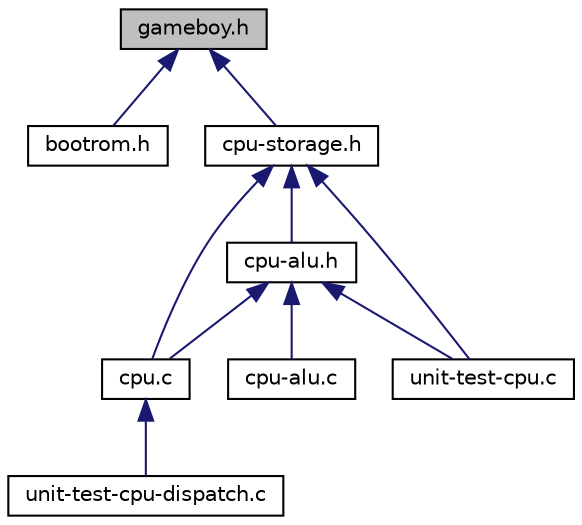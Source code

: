 digraph "gameboy.h"
{
  edge [fontname="Helvetica",fontsize="10",labelfontname="Helvetica",labelfontsize="10"];
  node [fontname="Helvetica",fontsize="10",shape=record];
  Node23 [label="gameboy.h",height=0.2,width=0.4,color="black", fillcolor="grey75", style="filled", fontcolor="black"];
  Node23 -> Node24 [dir="back",color="midnightblue",fontsize="10",style="solid",fontname="Helvetica"];
  Node24 [label="bootrom.h",height=0.2,width=0.4,color="black", fillcolor="white", style="filled",URL="$bootrom_8h.html",tooltip="Game Boy Boot ROM. "];
  Node23 -> Node25 [dir="back",color="midnightblue",fontsize="10",style="solid",fontname="Helvetica"];
  Node25 [label="cpu-storage.h",height=0.2,width=0.4,color="black", fillcolor="white", style="filled",URL="$cpu-storage_8h.html",tooltip="CPU model for PPS-GBemul project, storage part. "];
  Node25 -> Node26 [dir="back",color="midnightblue",fontsize="10",style="solid",fontname="Helvetica"];
  Node26 [label="cpu-alu.h",height=0.2,width=0.4,color="black", fillcolor="white", style="filled",URL="$cpu-alu_8h.html",tooltip="CPU model for PPS-GBemul project, ALU part. "];
  Node26 -> Node27 [dir="back",color="midnightblue",fontsize="10",style="solid",fontname="Helvetica"];
  Node27 [label="cpu-alu.c",height=0.2,width=0.4,color="black", fillcolor="white", style="filled",URL="$cpu-alu_8c.html",tooltip="Game Boy CPU simulation, ALU part asked to students. "];
  Node26 -> Node28 [dir="back",color="midnightblue",fontsize="10",style="solid",fontname="Helvetica"];
  Node28 [label="cpu.c",height=0.2,width=0.4,color="black", fillcolor="white", style="filled",URL="$cpu_8c.html",tooltip="Game Boy CPU simulation. "];
  Node28 -> Node29 [dir="back",color="midnightblue",fontsize="10",style="solid",fontname="Helvetica"];
  Node29 [label="unit-test-cpu-dispatch.c",height=0.2,width=0.4,color="black", fillcolor="white", style="filled",URL="$unit-test-cpu-dispatch_8c.html",tooltip="Unit test for cpu dispatch function. "];
  Node26 -> Node30 [dir="back",color="midnightblue",fontsize="10",style="solid",fontname="Helvetica"];
  Node30 [label="unit-test-cpu.c",height=0.2,width=0.4,color="black", fillcolor="white", style="filled",URL="$unit-test-cpu_8c.html",tooltip="Unit test for cpu and related functions. "];
  Node25 -> Node28 [dir="back",color="midnightblue",fontsize="10",style="solid",fontname="Helvetica"];
  Node25 -> Node30 [dir="back",color="midnightblue",fontsize="10",style="solid",fontname="Helvetica"];
}
